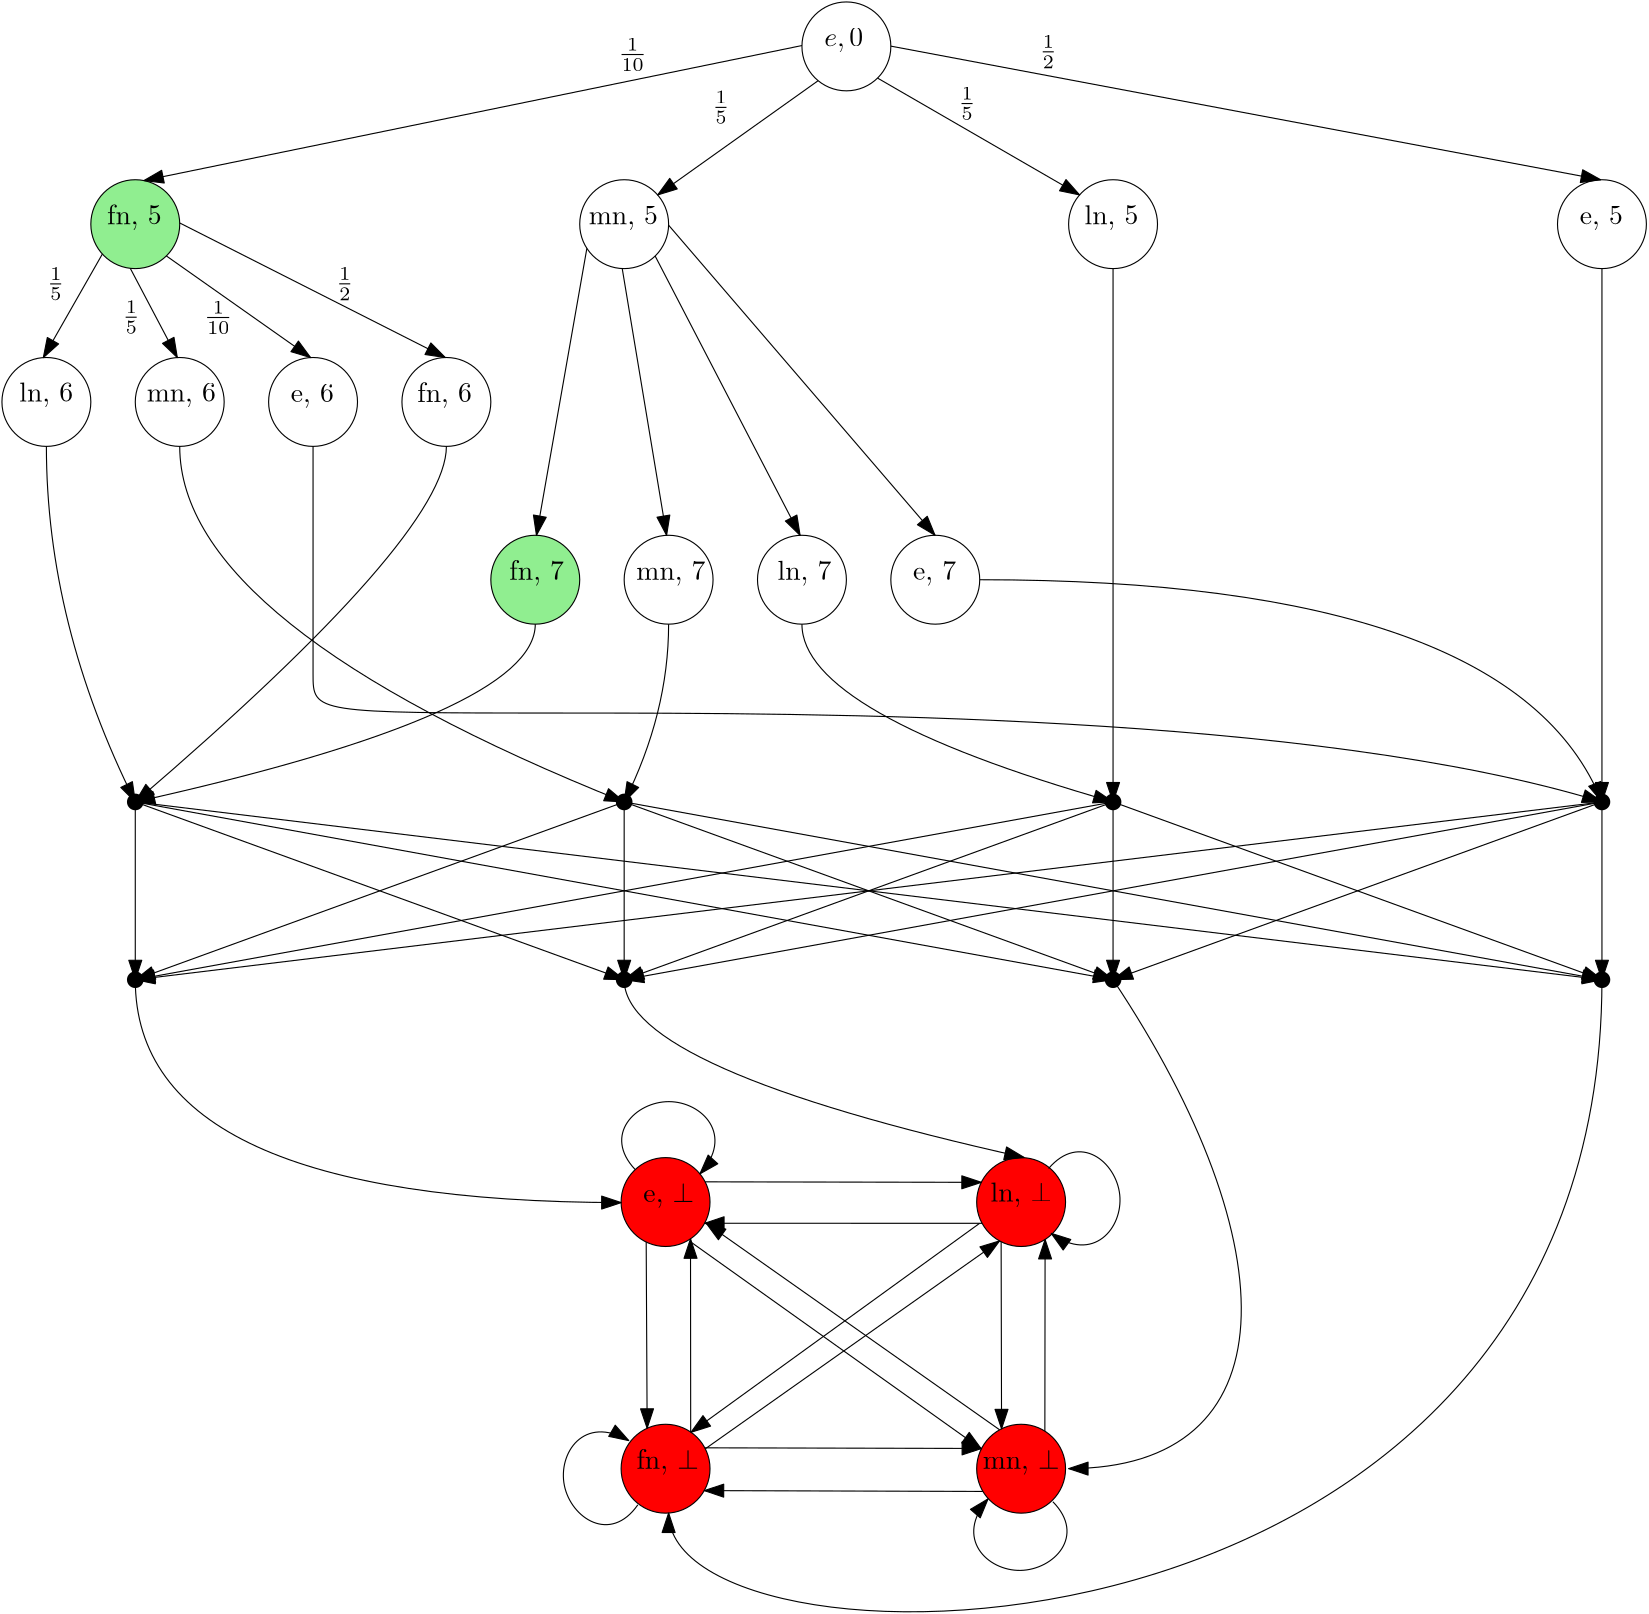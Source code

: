 <?xml version="1.0"?>
<!DOCTYPE ipe SYSTEM "ipe.dtd">
<ipe version="70206" creator="Ipe 7.2.6">
<info created="D:20170429160752" modified="D:20170429171202"/>
<ipestyle name="basic">
<symbol name="arrow/arc(spx)">
<path stroke="sym-stroke" fill="sym-stroke" pen="sym-pen">
0 0 m
-1 0.333 l
-1 -0.333 l
h
</path>
</symbol>
<symbol name="arrow/farc(spx)">
<path stroke="sym-stroke" fill="white" pen="sym-pen">
0 0 m
-1 0.333 l
-1 -0.333 l
h
</path>
</symbol>
<symbol name="arrow/ptarc(spx)">
<path stroke="sym-stroke" fill="sym-stroke" pen="sym-pen">
0 0 m
-1 0.333 l
-0.8 0 l
-1 -0.333 l
h
</path>
</symbol>
<symbol name="arrow/fptarc(spx)">
<path stroke="sym-stroke" fill="white" pen="sym-pen">
0 0 m
-1 0.333 l
-0.8 0 l
-1 -0.333 l
h
</path>
</symbol>
<symbol name="mark/circle(sx)" transformations="translations">
<path fill="sym-stroke">
0.6 0 0 0.6 0 0 e
0.4 0 0 0.4 0 0 e
</path>
</symbol>
<symbol name="mark/disk(sx)" transformations="translations">
<path fill="sym-stroke">
0.6 0 0 0.6 0 0 e
</path>
</symbol>
<symbol name="mark/fdisk(sfx)" transformations="translations">
<group>
<path fill="sym-fill">
0.5 0 0 0.5 0 0 e
</path>
<path fill="sym-stroke" fillrule="eofill">
0.6 0 0 0.6 0 0 e
0.4 0 0 0.4 0 0 e
</path>
</group>
</symbol>
<symbol name="mark/box(sx)" transformations="translations">
<path fill="sym-stroke" fillrule="eofill">
-0.6 -0.6 m
0.6 -0.6 l
0.6 0.6 l
-0.6 0.6 l
h
-0.4 -0.4 m
0.4 -0.4 l
0.4 0.4 l
-0.4 0.4 l
h
</path>
</symbol>
<symbol name="mark/square(sx)" transformations="translations">
<path fill="sym-stroke">
-0.6 -0.6 m
0.6 -0.6 l
0.6 0.6 l
-0.6 0.6 l
h
</path>
</symbol>
<symbol name="mark/fsquare(sfx)" transformations="translations">
<group>
<path fill="sym-fill">
-0.5 -0.5 m
0.5 -0.5 l
0.5 0.5 l
-0.5 0.5 l
h
</path>
<path fill="sym-stroke" fillrule="eofill">
-0.6 -0.6 m
0.6 -0.6 l
0.6 0.6 l
-0.6 0.6 l
h
-0.4 -0.4 m
0.4 -0.4 l
0.4 0.4 l
-0.4 0.4 l
h
</path>
</group>
</symbol>
<symbol name="mark/cross(sx)" transformations="translations">
<group>
<path fill="sym-stroke">
-0.43 -0.57 m
0.57 0.43 l
0.43 0.57 l
-0.57 -0.43 l
h
</path>
<path fill="sym-stroke">
-0.43 0.57 m
0.57 -0.43 l
0.43 -0.57 l
-0.57 0.43 l
h
</path>
</group>
</symbol>
<symbol name="arrow/fnormal(spx)">
<path stroke="sym-stroke" fill="white" pen="sym-pen">
0 0 m
-1 0.333 l
-1 -0.333 l
h
</path>
</symbol>
<symbol name="arrow/pointed(spx)">
<path stroke="sym-stroke" fill="sym-stroke" pen="sym-pen">
0 0 m
-1 0.333 l
-0.8 0 l
-1 -0.333 l
h
</path>
</symbol>
<symbol name="arrow/fpointed(spx)">
<path stroke="sym-stroke" fill="white" pen="sym-pen">
0 0 m
-1 0.333 l
-0.8 0 l
-1 -0.333 l
h
</path>
</symbol>
<symbol name="arrow/linear(spx)">
<path stroke="sym-stroke" pen="sym-pen">
-1 0.333 m
0 0 l
-1 -0.333 l
</path>
</symbol>
<symbol name="arrow/fdouble(spx)">
<path stroke="sym-stroke" fill="white" pen="sym-pen">
0 0 m
-1 0.333 l
-1 -0.333 l
h
-1 0 m
-2 0.333 l
-2 -0.333 l
h
</path>
</symbol>
<symbol name="arrow/double(spx)">
<path stroke="sym-stroke" fill="sym-stroke" pen="sym-pen">
0 0 m
-1 0.333 l
-1 -0.333 l
h
-1 0 m
-2 0.333 l
-2 -0.333 l
h
</path>
</symbol>
<pen name="heavier" value="0.8"/>
<pen name="fat" value="1.2"/>
<pen name="ultrafat" value="2"/>
<symbolsize name="large" value="5"/>
<symbolsize name="small" value="2"/>
<symbolsize name="tiny" value="1.1"/>
<arrowsize name="large" value="10"/>
<arrowsize name="small" value="5"/>
<arrowsize name="tiny" value="3"/>
<color name="red" value="1 0 0"/>
<color name="green" value="0 1 0"/>
<color name="blue" value="0 0 1"/>
<color name="yellow" value="1 1 0"/>
<color name="orange" value="1 0.647 0"/>
<color name="gold" value="1 0.843 0"/>
<color name="purple" value="0.627 0.125 0.941"/>
<color name="gray" value="0.745"/>
<color name="brown" value="0.647 0.165 0.165"/>
<color name="navy" value="0 0 0.502"/>
<color name="pink" value="1 0.753 0.796"/>
<color name="seagreen" value="0.18 0.545 0.341"/>
<color name="turquoise" value="0.251 0.878 0.816"/>
<color name="violet" value="0.933 0.51 0.933"/>
<color name="darkblue" value="0 0 0.545"/>
<color name="darkcyan" value="0 0.545 0.545"/>
<color name="darkgray" value="0.663"/>
<color name="darkgreen" value="0 0.392 0"/>
<color name="darkmagenta" value="0.545 0 0.545"/>
<color name="darkorange" value="1 0.549 0"/>
<color name="darkred" value="0.545 0 0"/>
<color name="lightblue" value="0.678 0.847 0.902"/>
<color name="lightcyan" value="0.878 1 1"/>
<color name="lightgray" value="0.827"/>
<color name="lightgreen" value="0.565 0.933 0.565"/>
<color name="lightyellow" value="1 1 0.878"/>
<dashstyle name="dashed" value="[4] 0"/>
<dashstyle name="dotted" value="[1 3] 0"/>
<dashstyle name="dash dotted" value="[4 2 1 2] 0"/>
<dashstyle name="dash dot dotted" value="[4 2 1 2 1 2] 0"/>
<textsize name="large" value="\large"/>
<textsize name="Large" value="\Large"/>
<textsize name="LARGE" value="\LARGE"/>
<textsize name="huge" value="\huge"/>
<textsize name="Huge" value="\Huge"/>
<textsize name="small" value="\small"/>
<textsize name="footnote" value="\footnotesize"/>
<textsize name="tiny" value="\tiny"/>
<textstyle name="center" begin="\begin{center}" end="\end{center}"/>
<textstyle name="itemize" begin="\begin{itemize}" end="\end{itemize}"/>
<textstyle name="item" begin="\begin{itemize}\item{}" end="\end{itemize}"/>
<gridsize name="4 pts" value="4"/>
<gridsize name="8 pts (~3 mm)" value="8"/>
<gridsize name="16 pts (~6 mm)" value="16"/>
<gridsize name="32 pts (~12 mm)" value="32"/>
<gridsize name="10 pts (~3.5 mm)" value="10"/>
<gridsize name="20 pts (~7 mm)" value="20"/>
<gridsize name="14 pts (~5 mm)" value="14"/>
<gridsize name="28 pts (~10 mm)" value="28"/>
<gridsize name="56 pts (~20 mm)" value="56"/>
<anglesize name="90 deg" value="90"/>
<anglesize name="60 deg" value="60"/>
<anglesize name="45 deg" value="45"/>
<anglesize name="30 deg" value="30"/>
<anglesize name="22.5 deg" value="22.5"/>
<opacity name="10%" value="0.1"/>
<opacity name="30%" value="0.3"/>
<opacity name="50%" value="0.5"/>
<opacity name="75%" value="0.75"/>
<tiling name="falling" angle="-60" step="4" width="1"/>
<tiling name="rising" angle="30" step="4" width="1"/>
</ipestyle>
<page>
<layer name="alpha"/>
<view layers="alpha" active="alpha"/>
<path layer="alpha" stroke="black">
16 0 0 16 304 816 e
</path>
<path stroke="black" fill="lightgreen">
16 0 0 16 48 752 e
</path>
<path matrix="1 0 0 1 48 0" stroke="black">
16 0 0 16 176 752 e
</path>
<path stroke="black">
16 0 0 16 400 752 e
</path>
<path stroke="black" arrow="normal/normal">
288.003 816.31 m
51.1013 767.697 l
</path>
<path stroke="black" arrow="normal/normal">
293.826 803.652 m
236.052 762.524 l
</path>
<path stroke="black" arrow="normal/normal">
315.215 804.588 m
387.955 762.532 l
</path>
<path matrix="1 0 0 1 176 0" stroke="black">
16 0 0 16 400 752 e
</path>
<path stroke="black" arrow="normal/normal">
320 816.092 m
575.526 767.993 l
</path>
<text transformations="translations" pos="296 816" stroke="black" type="label" width="14.048" height="6.428" depth="1.93" valign="baseline" style="math">e, 0</text>
<text matrix="1 0 0 1 -2.15414 0" transformations="translations" pos="40 752" stroke="black" type="label" width="19.649" height="6.926" depth="1.93" valign="baseline">fn, 5</text>
<text matrix="1 0 0 1 3.24126 0" transformations="translations" pos="208 752" stroke="black" type="label" width="24.907" height="6.428" depth="1.93" valign="baseline">mn, 5</text>
<text matrix="1 0 0 1 -2.29026 -0.0475841" transformations="translations" pos="392 752" stroke="black" type="label" width="19.372" height="6.926" depth="1.93" valign="baseline">ln, 5</text>
<text transformations="translations" pos="568 752" stroke="black" type="label" width="15.497" height="6.428" depth="1.93" valign="baseline">e, 5</text>
<path matrix="1 0 0 1 112 -64" stroke="black">
16 0 0 16 48 752 e
</path>
<path matrix="1 0 0 1 64 -64" stroke="black">
16 0 0 16 48 752 e
</path>
<path matrix="1 0 0 1 -32 -64" stroke="black">
16 0 0 16 48 752 e
</path>
<path matrix="1 0 0 1 16 -64" stroke="black">
16 0 0 16 48 752 e
</path>
<text matrix="1 0 0 1 141.513 31.9697" transformations="translations" pos="8 656" stroke="black" type="label" width="19.649" height="6.926" depth="1.93" valign="baseline">fn, 6</text>
<text matrix="1 0 0 1 48 32" transformations="translations" pos="56 656" stroke="black" type="label" width="15.497" height="6.428" depth="1.93" valign="baseline">e, 6</text>
<text matrix="1 0 0 1 -97.7805 32.1845" transformations="translations" pos="104 656" stroke="black" type="label" width="19.372" height="6.926" depth="1.93" valign="baseline">ln, 6</text>
<text matrix="1 0 0 1 -99.8996 32.182" transformations="translations" pos="152 656" stroke="black" type="label" width="24.907" height="6.428" depth="1.93" valign="baseline">mn, 6</text>
<path matrix="1 0 0 1 144 -128" stroke="black" fill="lightgreen">
16 0 0 16 48 752 e
</path>
<text matrix="1 0 0 1 174.662 32" transformations="translations" pos="8 592" stroke="black" type="label" width="19.649" height="6.926" depth="1.93" valign="baseline">fn, 7</text>
<path stroke="black">
16 0 0 16 240 624 e
</path>
<path stroke="black">
16 0 0 16 288 624 e
</path>
<path stroke="black">
16 0 0 16 336 624 e
</path>
<text matrix="1 0 0 1 -3.62068 -0.0183481" transformations="translations" pos="232 624" stroke="black" type="label" width="24.907" height="6.428" depth="1.93" valign="baseline">mn, 7</text>
<text matrix="1 0 0 1 -0.802727 0" transformations="translations" pos="280 624" stroke="black" type="label" width="19.372" height="6.926" depth="1.93" valign="baseline">ln, 7</text>
<text transformations="translations" pos="328 624" stroke="black" type="label" width="15.497" height="6.428" depth="1.93" valign="baseline">e, 7</text>
<path matrix="1 0 0 1 -193.097 -160.038" stroke="black" fill="red">
16 0 0 16 432 560 e
</path>
<path matrix="1 0 0 1 -193.097 -160.038" stroke="black" fill="red">
16 0 0 16 560 560 e
</path>
<path matrix="1 0 0 1 -193.097 -160.038" stroke="black" fill="red">
16 0 0 16 432 464 e
</path>
<path matrix="1 0 0 1 -193.097 -160.038" stroke="black" fill="red">
16 0 0 16 560 464 e
</path>
<text matrix="1 0 0 1 -193.097 -160.038" transformations="translations" pos="424 560" stroke="black" type="label" width="18.265" height="6.926" depth="1.93" valign="baseline">e, $\bot$</text>
<text matrix="1 0 0 1 -195.596 -160.07" transformations="translations" pos="424 464" stroke="black" type="label" width="22.416" height="6.926" depth="1.93" valign="baseline">fn, $\bot$</text>
<text matrix="1 0 0 1 -196.123 -159.834" transformations="translations" pos="552 560" stroke="black" type="label" width="22.139" height="6.926" depth="1.93" valign="baseline">ln, $\bot$</text>
<text matrix="1 0 0 1 -198.937 -160.038" transformations="translations" pos="552 464" stroke="black" type="label" width="27.674" height="6.926" depth="1.93" valign="baseline">mn, $\bot$</text>
<path stroke="black" arrow="normal/normal">
36.1521 741.247 m
14.8992 703.962 l
</path>
<path stroke="black" arrow="normal/normal">
46.2026 736.101 m
63.1282 703.976 l
</path>
<path stroke="black" arrow="normal/normal">
59.1887 740.563 m
111.106 703.975 l
</path>
<path stroke="black" arrow="normal/normal">
63.9942 752.433 m
159.6 703.995 l
</path>
<path stroke="black" arrow="normal/normal">
210.574 743.297 m
192.429 639.994 l
</path>
<path stroke="black" arrow="normal/normal">
223.302 736.015 m
239.274 639.984 l
</path>
<path stroke="black" arrow="normal/normal">
235.153 740.528 m
287.326 639.986 l
</path>
<path stroke="black" arrow="normal/normal">
239.996 751.631 m
335.903 640 l
</path>
<use name="mark/disk(sx)" pos="48 544" size="large" stroke="black"/>
<use name="mark/disk(sx)" pos="224 544" size="large" stroke="black"/>
<use name="mark/disk(sx)" pos="400 544" size="large" stroke="black"/>
<use name="mark/disk(sx)" pos="576 544" size="large" stroke="black"/>
<path stroke="black" arrow="normal/normal">
576 736 m
576 544 l
</path>
<path stroke="black" arrow="normal/normal">
352 624 m
544 624
576 544 c
</path>
<path stroke="black" arrow="normal/normal">
400 736 m
400 544 l
</path>
<path stroke="black" arrow="normal/normal">
288 608 m
288 576
400 544 c
</path>
<path stroke="black" arrow="normal/normal">
240 608 m
240 576
224 544 c
</path>
<path stroke="black" arrow="normal/normal">
192 608 m
192 576
48 544 c
</path>
<path stroke="black" arrow="normal/normal">
160 672 m
160 640
48 544 c
</path>
<path stroke="black" arrow="normal/normal">
64 672 m
64 608
224 544 c
</path>
<path stroke="black" arrow="normal/normal">
16 672 m
16 608
48 544 c
</path>
<use name="mark/disk(sx)" pos="48 480" size="large" stroke="black"/>
<use name="mark/disk(sx)" pos="224 480" size="large" stroke="black"/>
<use name="mark/disk(sx)" pos="400 480" size="large" stroke="black"/>
<use name="mark/disk(sx)" pos="576 480" size="large" stroke="black"/>
<path stroke="black" arrow="normal/normal">
48 544 m
48 480 l
</path>
<path stroke="black" arrow="normal/normal">
48 544 m
224 480 l
</path>
<path stroke="black" arrow="normal/normal">
48 544 m
400 480 l
</path>
<path stroke="black" arrow="normal/normal">
48 544 m
576 480 l
</path>
<path stroke="black" arrow="normal/normal">
224 544 m
48 480 l
</path>
<path stroke="black" arrow="normal/normal">
224 544 m
224 480 l
</path>
<path stroke="black" arrow="normal/normal">
224 544 m
400 480 l
</path>
<path stroke="black" arrow="normal/normal">
224 544 m
576 480 l
</path>
<path stroke="black" arrow="normal/normal">
400 544 m
48 480 l
</path>
<path stroke="black" arrow="normal/normal">
400 544 m
224 480 l
</path>
<path stroke="black" arrow="normal/normal">
400 544 m
400 480 l
</path>
<path stroke="black" arrow="normal/normal">
400 544 m
576 480 l
</path>
<path stroke="black" arrow="normal/normal">
576 544 m
48 480 l
</path>
<path stroke="black" arrow="normal/normal">
576 544 m
224 480 l
</path>
<path stroke="black" arrow="normal/normal">
576 544 m
400 480 l
</path>
<path stroke="black" arrow="normal/normal">
576 544 m
576 480 l
</path>
<path stroke="black" arrow="normal/normal">
48 480 m
48 400
222.905 399.765 c
</path>
<path stroke="black" arrow="normal/normal">
224 480 m
224 448
368 416 c
</path>
<path stroke="black" arrow="normal/normal">
400 480 m
464 384
464 304
384 304 c
</path>
<path stroke="black" arrow="normal/normal">
576 480 m
576 224
240 224
240 288 c
</path>
<path stroke="black" arrow="normal/normal">
253.153 407.24 m
352.563 407.058 l
</path>
<path stroke="black" arrow="normal/normal">
352.851 392.312 m
252.965 392.329 l
</path>
<path stroke="black" arrow="normal/normal">
112 672 m
112 632
112 576
112 576
472 576
576 544 c
</path>
<path stroke="black" arrow="normal/normal">
231.931 385.561 m
232.272 318.524 l
</path>
<path stroke="black" arrow="normal/normal">
247.946 317.162 m
247.883 386.72 l
</path>
<path stroke="black" arrow="normal/normal">
253.026 311.483 m
352.663 311.257 l
</path>
<path stroke="black" arrow="normal/normal">
353.152 295.783 m
252.829 296.083 l
</path>
<path stroke="black" arrow="normal/normal">
359.709 385.671 m
359.858 318.328 l
</path>
<path stroke="black" arrow="normal/normal">
375.449 317.489 m
375.537 386.492 l
</path>
<path stroke="black" arrow="normal/normal">
359.156 317.962 m
253.546 392.329 l
</path>
<path stroke="black" arrow="normal/normal">
247.884 385.653 m
352.57 311.073 l
</path>
<path stroke="black" arrow="normal/normal">
351.958 392.312 m
248.066 317.079 l
</path>
<path stroke="black" arrow="normal/normal">
253.204 311.138 m
359.14 385.972 l
</path>
<path stroke="black" arrow="normal/normal">
227.975 411.648 m
216.111 424.22
240.273 448.083
263.88 424.065
251.273 410.111 c
</path>
<path matrix="-0.204772 0.97881 -0.97881 -0.204772 678.529 152.119" stroke="black" arrow="normal/normal">
227.975 411.648 m
216.111 424.22
240.273 448.083
263.88 424.065
251.273 410.111 c
</path>
<path matrix="-0.999772 -0.0213704 0.0213704 -0.999772 597.455 708.497" stroke="black" arrow="normal/normal">
227.975 411.648 m
216.111 424.22
240.273 448.083
263.88 424.065
251.273 410.111 c
</path>
<path matrix="0.106745 -0.994287 0.994287 0.106745 -56.8473 594.757" stroke="black" arrow="normal/normal">
227.975 411.648 m
216.111 424.22
240.273 448.083
263.88 424.065
251.273 410.111 c
</path>
<text matrix="1 0 0 1 147.636 17.4429" transformations="translations" pos="74.2259 793.132" stroke="black" type="label" width="10.334" height="8.422" depth="3.43" valign="baseline" style="math">\frac{1}{10}</text>
<text transformations="translations" pos="255.659 791.543" stroke="black" type="label" width="6.362" height="8.422" depth="3.43" valign="baseline" style="math">\frac{1}{5}</text>
<text transformations="translations" pos="344.255 792.927" stroke="black" type="label" width="6.362" height="8.422" depth="3.43" valign="baseline" style="math">\frac{1}{5}</text>
<text matrix="1 0 0 1 2.58402 -0.879178" transformations="translations" pos="370.907 812.428" stroke="black" type="label" width="6.362" height="8.422" depth="3.43" valign="baseline" style="math">\frac{1}{2}</text>
<text transformations="translations" pos="16.1542 727.999" stroke="black" type="label" width="6.362" height="8.422" depth="3.43" valign="baseline" style="math">\frac{1}{5}</text>
<text transformations="translations" pos="43.337 716.007" stroke="black" type="label" width="6.362" height="8.422" depth="3.43" valign="baseline" style="math">\frac{1}{5}</text>
<text matrix="1 0 0 1 -4.87728 0" transformations="translations" pos="77.5539 715.903" stroke="black" type="label" width="10.334" height="8.422" depth="3.43" valign="baseline" style="math">\frac{1}{10}</text>
<text transformations="translations" pos="120.22 728.024" stroke="black" type="label" width="6.362" height="8.422" depth="3.43" valign="baseline" style="math">\frac{1}{2}</text>
</page>
</ipe>
